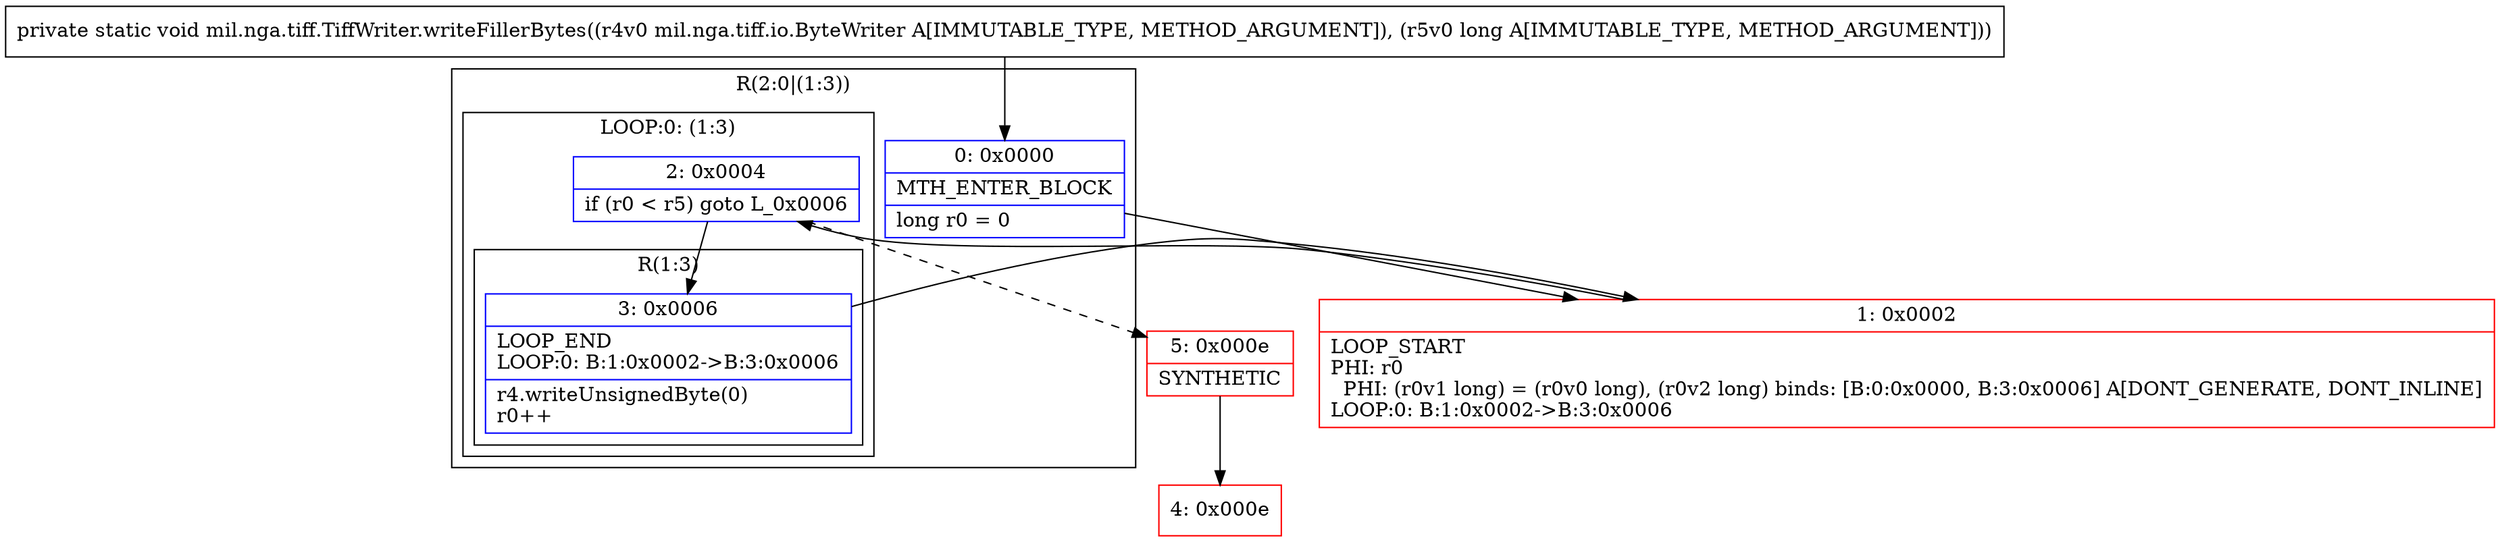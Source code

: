 digraph "CFG formil.nga.tiff.TiffWriter.writeFillerBytes(Lmil\/nga\/tiff\/io\/ByteWriter;J)V" {
subgraph cluster_Region_631449885 {
label = "R(2:0|(1:3))";
node [shape=record,color=blue];
Node_0 [shape=record,label="{0\:\ 0x0000|MTH_ENTER_BLOCK\l|long r0 = 0\l}"];
subgraph cluster_LoopRegion_476620097 {
label = "LOOP:0: (1:3)";
node [shape=record,color=blue];
Node_2 [shape=record,label="{2\:\ 0x0004|if (r0 \< r5) goto L_0x0006\l}"];
subgraph cluster_Region_1553198763 {
label = "R(1:3)";
node [shape=record,color=blue];
Node_3 [shape=record,label="{3\:\ 0x0006|LOOP_END\lLOOP:0: B:1:0x0002\-\>B:3:0x0006\l|r4.writeUnsignedByte(0)\lr0++\l}"];
}
}
}
Node_1 [shape=record,color=red,label="{1\:\ 0x0002|LOOP_START\lPHI: r0 \l  PHI: (r0v1 long) = (r0v0 long), (r0v2 long) binds: [B:0:0x0000, B:3:0x0006] A[DONT_GENERATE, DONT_INLINE]\lLOOP:0: B:1:0x0002\-\>B:3:0x0006\l}"];
Node_4 [shape=record,color=red,label="{4\:\ 0x000e}"];
Node_5 [shape=record,color=red,label="{5\:\ 0x000e|SYNTHETIC\l}"];
MethodNode[shape=record,label="{private static void mil.nga.tiff.TiffWriter.writeFillerBytes((r4v0 mil.nga.tiff.io.ByteWriter A[IMMUTABLE_TYPE, METHOD_ARGUMENT]), (r5v0 long A[IMMUTABLE_TYPE, METHOD_ARGUMENT])) }"];
MethodNode -> Node_0;
Node_0 -> Node_1;
Node_2 -> Node_3;
Node_2 -> Node_5[style=dashed];
Node_3 -> Node_1;
Node_1 -> Node_2;
Node_5 -> Node_4;
}

